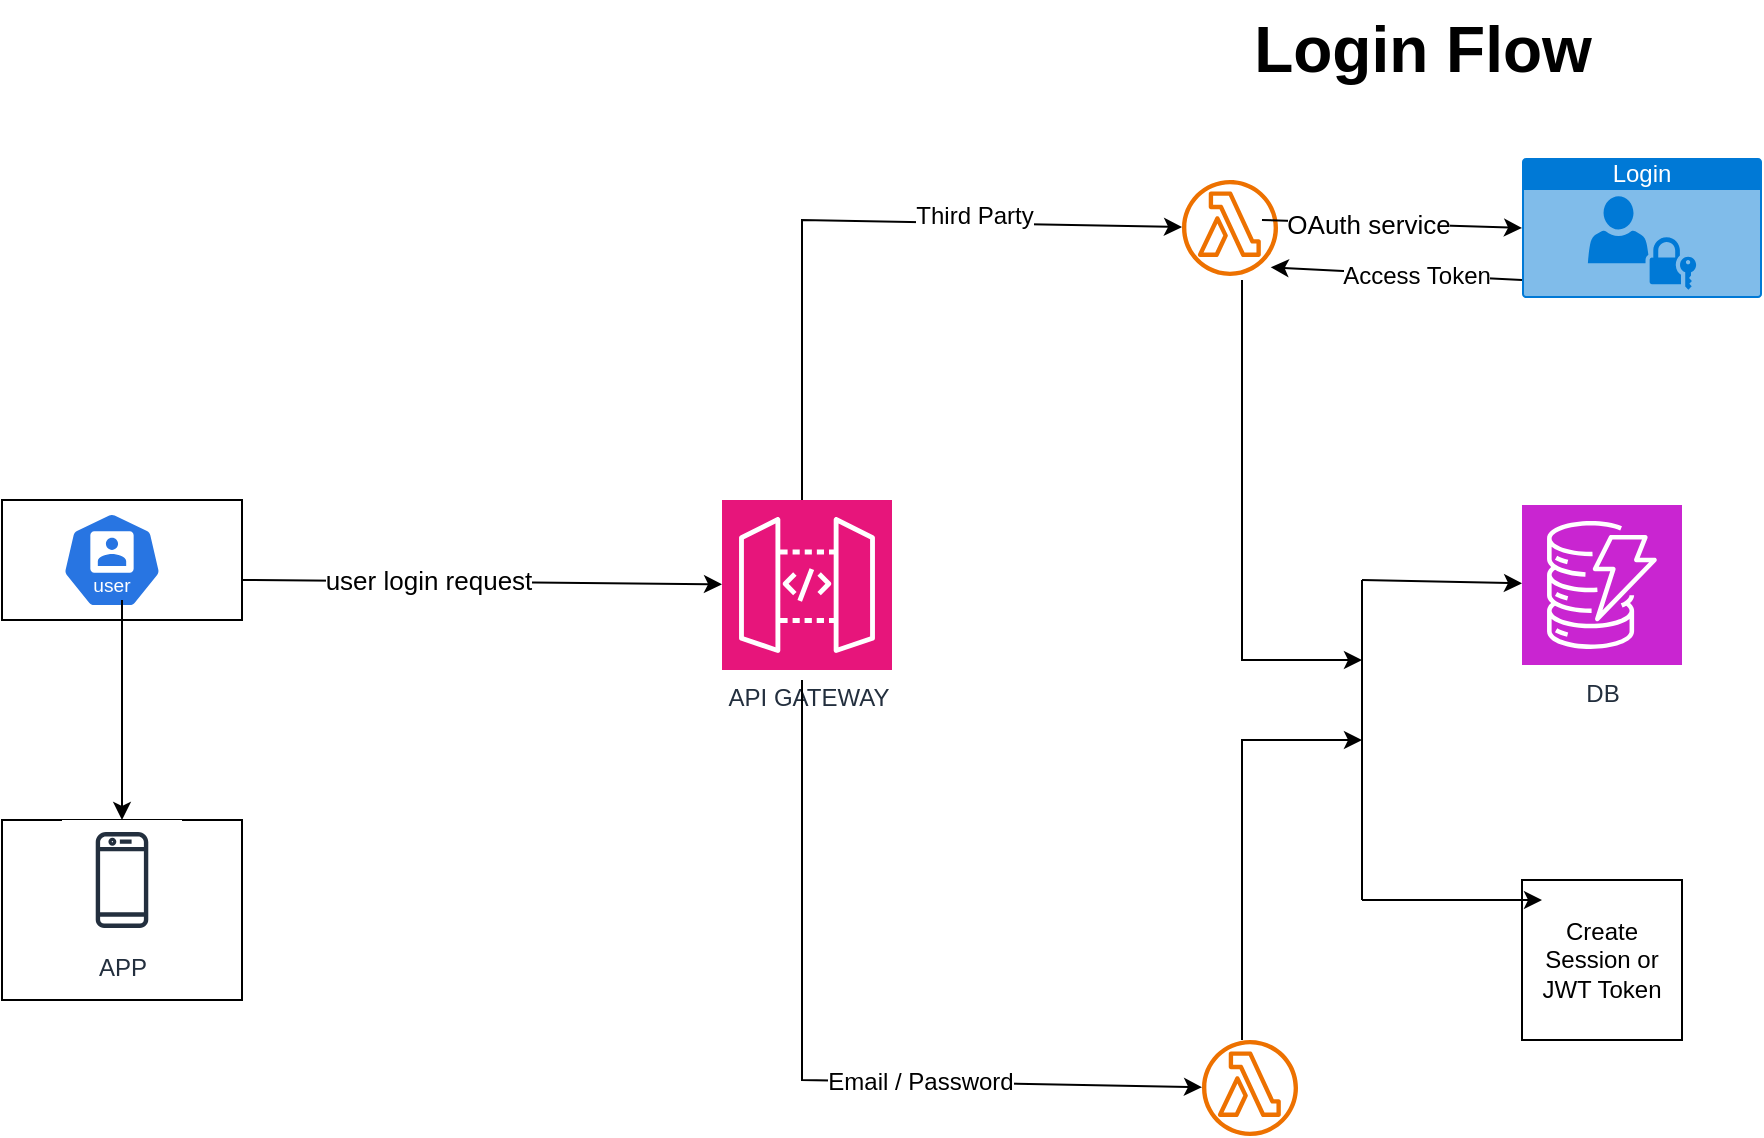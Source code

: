 <mxfile version="23.1.5" type="device">
  <diagram name="Page-1" id="vj-aX3OEKdZCapaSHSW7">
    <mxGraphModel dx="2497" dy="900" grid="1" gridSize="10" guides="1" tooltips="1" connect="1" arrows="1" fold="1" page="1" pageScale="1" pageWidth="850" pageHeight="1100" math="0" shadow="0">
      <root>
        <mxCell id="0" />
        <mxCell id="1" parent="0" />
        <mxCell id="piupa0PpMjbpXbgxNqik-1" value="" style="rounded=0;whiteSpace=wrap;html=1;" parent="1" vertex="1">
          <mxGeometry x="-840" y="320" width="120" height="60" as="geometry" />
        </mxCell>
        <mxCell id="piupa0PpMjbpXbgxNqik-2" value="" style="aspect=fixed;sketch=0;html=1;dashed=0;whitespace=wrap;fillColor=#2875E2;strokeColor=#ffffff;points=[[0.005,0.63,0],[0.1,0.2,0],[0.9,0.2,0],[0.5,0,0],[0.995,0.63,0],[0.72,0.99,0],[0.5,1,0],[0.28,0.99,0]];shape=mxgraph.kubernetes.icon2;kubernetesLabel=1;prIcon=user" parent="1" vertex="1">
          <mxGeometry x="-810" y="326" width="50" height="48" as="geometry" />
        </mxCell>
        <mxCell id="piupa0PpMjbpXbgxNqik-3" value="" style="rounded=0;whiteSpace=wrap;html=1;" parent="1" vertex="1">
          <mxGeometry x="-840" y="480" width="120" height="90" as="geometry" />
        </mxCell>
        <mxCell id="piupa0PpMjbpXbgxNqik-7" value="API GATEWAY" style="sketch=0;points=[[0,0,0],[0.25,0,0],[0.5,0,0],[0.75,0,0],[1,0,0],[0,1,0],[0.25,1,0],[0.5,1,0],[0.75,1,0],[1,1,0],[0,0.25,0],[0,0.5,0],[0,0.75,0],[1,0.25,0],[1,0.5,0],[1,0.75,0]];outlineConnect=0;fontColor=#232F3E;fillColor=#E7157B;strokeColor=#ffffff;dashed=0;verticalLabelPosition=bottom;verticalAlign=top;align=center;html=1;fontSize=12;fontStyle=0;aspect=fixed;shape=mxgraph.aws4.resourceIcon;resIcon=mxgraph.aws4.api_gateway;" parent="1" vertex="1">
          <mxGeometry x="-480" y="320" width="85" height="85" as="geometry" />
        </mxCell>
        <mxCell id="piupa0PpMjbpXbgxNqik-23" value="" style="sketch=0;outlineConnect=0;fontColor=#232F3E;gradientColor=none;fillColor=#ED7100;strokeColor=none;dashed=0;verticalLabelPosition=bottom;verticalAlign=top;align=center;html=1;fontSize=12;fontStyle=0;aspect=fixed;pointerEvents=1;shape=mxgraph.aws4.lambda_function;" parent="1" vertex="1">
          <mxGeometry x="-250" y="160" width="48" height="48" as="geometry" />
        </mxCell>
        <mxCell id="piupa0PpMjbpXbgxNqik-66" value="" style="endArrow=classic;html=1;rounded=0;entryX=0.5;entryY=0;entryDx=0;entryDy=0;" parent="1" target="piupa0PpMjbpXbgxNqik-3" edge="1" source="piupa0PpMjbpXbgxNqik-4">
          <mxGeometry width="50" height="50" relative="1" as="geometry">
            <mxPoint x="-780" y="370" as="sourcePoint" />
            <mxPoint x="-730" y="320" as="targetPoint" />
          </mxGeometry>
        </mxCell>
        <mxCell id="3ecNAM6_Q_U1S4VKsc-8-4" value="&lt;font style=&quot;font-size: 32px;&quot;&gt;&lt;b&gt;Login Flow&lt;/b&gt;&lt;/font&gt;" style="text;html=1;align=center;verticalAlign=middle;resizable=0;points=[];autosize=1;strokeColor=none;fillColor=none;" parent="1" vertex="1">
          <mxGeometry x="-225" y="70" width="190" height="50" as="geometry" />
        </mxCell>
        <mxCell id="36JCrnNfCk2gwNVFmTdE-1" value="DB" style="sketch=0;points=[[0,0,0],[0.25,0,0],[0.5,0,0],[0.75,0,0],[1,0,0],[0,1,0],[0.25,1,0],[0.5,1,0],[0.75,1,0],[1,1,0],[0,0.25,0],[0,0.5,0],[0,0.75,0],[1,0.25,0],[1,0.5,0],[1,0.75,0]];outlineConnect=0;fontColor=#232F3E;fillColor=#C925D1;strokeColor=#ffffff;dashed=0;verticalLabelPosition=bottom;verticalAlign=top;align=center;html=1;fontSize=12;fontStyle=0;aspect=fixed;shape=mxgraph.aws4.resourceIcon;resIcon=mxgraph.aws4.dynamodb;noLabel=0;" parent="1" vertex="1">
          <mxGeometry x="-80" y="322.5" width="80" height="80" as="geometry" />
        </mxCell>
        <mxCell id="iSwbIM2tqrzNAByZ9JPQ-2" value="" style="sketch=0;outlineConnect=0;fontColor=#232F3E;gradientColor=none;fillColor=#ED7100;strokeColor=none;dashed=0;verticalLabelPosition=bottom;verticalAlign=top;align=center;html=1;fontSize=12;fontStyle=0;aspect=fixed;pointerEvents=1;shape=mxgraph.aws4.lambda_function;" parent="1" vertex="1">
          <mxGeometry x="-240" y="590" width="48" height="48" as="geometry" />
        </mxCell>
        <mxCell id="46XRRnwRX2CXZSmb4EeM-1" value="" style="endArrow=classic;html=1;rounded=0;entryX=0.5;entryY=0;entryDx=0;entryDy=0;" edge="1" parent="1" target="piupa0PpMjbpXbgxNqik-4">
          <mxGeometry width="50" height="50" relative="1" as="geometry">
            <mxPoint x="-780" y="370" as="sourcePoint" />
            <mxPoint x="-780" y="570" as="targetPoint" />
          </mxGeometry>
        </mxCell>
        <mxCell id="piupa0PpMjbpXbgxNqik-4" value="APP" style="sketch=0;outlineConnect=0;fontColor=#232F3E;gradientColor=none;strokeColor=#232F3E;fillColor=#ffffff;dashed=0;verticalLabelPosition=bottom;verticalAlign=top;align=center;html=1;fontSize=12;fontStyle=0;aspect=fixed;shape=mxgraph.aws4.resourceIcon;resIcon=mxgraph.aws4.mobile_client;" parent="1" vertex="1">
          <mxGeometry x="-810" y="480" width="60" height="60" as="geometry" />
        </mxCell>
        <mxCell id="46XRRnwRX2CXZSmb4EeM-2" value="" style="endArrow=classic;html=1;rounded=0;" edge="1" parent="1" target="piupa0PpMjbpXbgxNqik-7">
          <mxGeometry width="50" height="50" relative="1" as="geometry">
            <mxPoint x="-720" y="360" as="sourcePoint" />
            <mxPoint x="-670" y="310" as="targetPoint" />
          </mxGeometry>
        </mxCell>
        <mxCell id="46XRRnwRX2CXZSmb4EeM-3" value="&lt;font style=&quot;font-size: 13px;&quot;&gt;user login request&lt;/font&gt;" style="edgeLabel;html=1;align=center;verticalAlign=middle;resizable=0;points=[];" vertex="1" connectable="0" parent="46XRRnwRX2CXZSmb4EeM-2">
          <mxGeometry x="-0.23" y="1" relative="1" as="geometry">
            <mxPoint as="offset" />
          </mxGeometry>
        </mxCell>
        <mxCell id="46XRRnwRX2CXZSmb4EeM-4" value="" style="endArrow=classic;html=1;rounded=0;" edge="1" parent="1" target="piupa0PpMjbpXbgxNqik-23">
          <mxGeometry width="50" height="50" relative="1" as="geometry">
            <mxPoint x="-440" y="320" as="sourcePoint" />
            <mxPoint x="-390" y="270" as="targetPoint" />
            <Array as="points">
              <mxPoint x="-440" y="180" />
            </Array>
          </mxGeometry>
        </mxCell>
        <mxCell id="46XRRnwRX2CXZSmb4EeM-6" value="&lt;font style=&quot;font-size: 12px;&quot;&gt;Third Party&lt;/font&gt;" style="edgeLabel;html=1;align=center;verticalAlign=middle;resizable=0;points=[];" vertex="1" connectable="0" parent="46XRRnwRX2CXZSmb4EeM-4">
          <mxGeometry x="0.366" y="4" relative="1" as="geometry">
            <mxPoint as="offset" />
          </mxGeometry>
        </mxCell>
        <mxCell id="46XRRnwRX2CXZSmb4EeM-5" value="" style="endArrow=classic;html=1;rounded=0;" edge="1" parent="1" target="iSwbIM2tqrzNAByZ9JPQ-2">
          <mxGeometry width="50" height="50" relative="1" as="geometry">
            <mxPoint x="-440" y="410" as="sourcePoint" />
            <mxPoint x="-390" y="360" as="targetPoint" />
            <Array as="points">
              <mxPoint x="-440" y="610" />
            </Array>
          </mxGeometry>
        </mxCell>
        <mxCell id="46XRRnwRX2CXZSmb4EeM-7" value="&lt;font style=&quot;font-size: 12px;&quot;&gt;Email / Password&lt;/font&gt;" style="edgeLabel;html=1;align=center;verticalAlign=middle;resizable=0;points=[];" vertex="1" connectable="0" parent="46XRRnwRX2CXZSmb4EeM-5">
          <mxGeometry x="0.294" relative="1" as="geometry">
            <mxPoint as="offset" />
          </mxGeometry>
        </mxCell>
        <mxCell id="46XRRnwRX2CXZSmb4EeM-8" value="Login" style="html=1;whiteSpace=wrap;strokeColor=none;fillColor=#0079D6;labelPosition=center;verticalLabelPosition=middle;verticalAlign=top;align=center;fontSize=12;outlineConnect=0;spacingTop=-6;fontColor=#FFFFFF;sketch=0;shape=mxgraph.sitemap.login;" vertex="1" parent="1">
          <mxGeometry x="-80" y="149" width="120" height="70" as="geometry" />
        </mxCell>
        <mxCell id="46XRRnwRX2CXZSmb4EeM-9" value="" style="endArrow=classic;html=1;rounded=0;entryX=0;entryY=0.5;entryDx=0;entryDy=0;entryPerimeter=0;" edge="1" parent="1" target="46XRRnwRX2CXZSmb4EeM-8">
          <mxGeometry width="50" height="50" relative="1" as="geometry">
            <mxPoint x="-210" y="180" as="sourcePoint" />
            <mxPoint x="-160" y="130" as="targetPoint" />
          </mxGeometry>
        </mxCell>
        <mxCell id="46XRRnwRX2CXZSmb4EeM-10" value="&lt;font style=&quot;font-size: 13px;&quot;&gt;OAuth service&lt;/font&gt;" style="edgeLabel;html=1;align=center;verticalAlign=middle;resizable=0;points=[];" vertex="1" connectable="0" parent="46XRRnwRX2CXZSmb4EeM-9">
          <mxGeometry x="-0.183" relative="1" as="geometry">
            <mxPoint as="offset" />
          </mxGeometry>
        </mxCell>
        <mxCell id="46XRRnwRX2CXZSmb4EeM-14" value="Create Session or JWT Token" style="whiteSpace=wrap;html=1;aspect=fixed;" vertex="1" parent="1">
          <mxGeometry x="-80" y="510" width="80" height="80" as="geometry" />
        </mxCell>
        <mxCell id="46XRRnwRX2CXZSmb4EeM-22" value="" style="endArrow=classic;html=1;rounded=0;entryX=0.924;entryY=0.91;entryDx=0;entryDy=0;entryPerimeter=0;" edge="1" parent="1" target="piupa0PpMjbpXbgxNqik-23">
          <mxGeometry width="50" height="50" relative="1" as="geometry">
            <mxPoint x="-80" y="210" as="sourcePoint" />
            <mxPoint x="-30" y="160" as="targetPoint" />
          </mxGeometry>
        </mxCell>
        <mxCell id="46XRRnwRX2CXZSmb4EeM-23" value="&lt;font style=&quot;font-size: 12px;&quot;&gt;Access Token&lt;/font&gt;" style="edgeLabel;html=1;align=center;verticalAlign=middle;resizable=0;points=[];" vertex="1" connectable="0" parent="46XRRnwRX2CXZSmb4EeM-22">
          <mxGeometry x="-0.165" relative="1" as="geometry">
            <mxPoint x="-1" as="offset" />
          </mxGeometry>
        </mxCell>
        <mxCell id="46XRRnwRX2CXZSmb4EeM-24" value="" style="endArrow=none;html=1;rounded=0;" edge="1" parent="1">
          <mxGeometry width="50" height="50" relative="1" as="geometry">
            <mxPoint x="-160" y="520" as="sourcePoint" />
            <mxPoint x="-160" y="360" as="targetPoint" />
          </mxGeometry>
        </mxCell>
        <mxCell id="46XRRnwRX2CXZSmb4EeM-25" value="" style="endArrow=classic;html=1;rounded=0;entryX=0.125;entryY=0.125;entryDx=0;entryDy=0;entryPerimeter=0;" edge="1" parent="1" target="46XRRnwRX2CXZSmb4EeM-14">
          <mxGeometry width="50" height="50" relative="1" as="geometry">
            <mxPoint x="-160" y="520" as="sourcePoint" />
            <mxPoint x="-110" y="470" as="targetPoint" />
          </mxGeometry>
        </mxCell>
        <mxCell id="46XRRnwRX2CXZSmb4EeM-26" value="" style="endArrow=classic;html=1;rounded=0;" edge="1" parent="1" target="36JCrnNfCk2gwNVFmTdE-1">
          <mxGeometry width="50" height="50" relative="1" as="geometry">
            <mxPoint x="-160" y="360" as="sourcePoint" />
            <mxPoint x="-110" y="310" as="targetPoint" />
          </mxGeometry>
        </mxCell>
        <mxCell id="46XRRnwRX2CXZSmb4EeM-27" value="" style="endArrow=classic;html=1;rounded=0;" edge="1" parent="1">
          <mxGeometry width="50" height="50" relative="1" as="geometry">
            <mxPoint x="-220" y="590" as="sourcePoint" />
            <mxPoint x="-160" y="440" as="targetPoint" />
            <Array as="points">
              <mxPoint x="-220" y="440" />
            </Array>
          </mxGeometry>
        </mxCell>
        <mxCell id="46XRRnwRX2CXZSmb4EeM-28" value="" style="endArrow=classic;html=1;rounded=0;exitX=0.625;exitY=1.042;exitDx=0;exitDy=0;exitPerimeter=0;" edge="1" parent="1" source="piupa0PpMjbpXbgxNqik-23">
          <mxGeometry width="50" height="50" relative="1" as="geometry">
            <mxPoint x="-230" y="210" as="sourcePoint" />
            <mxPoint x="-160" y="400" as="targetPoint" />
            <Array as="points">
              <mxPoint x="-220" y="400" />
            </Array>
          </mxGeometry>
        </mxCell>
      </root>
    </mxGraphModel>
  </diagram>
</mxfile>
